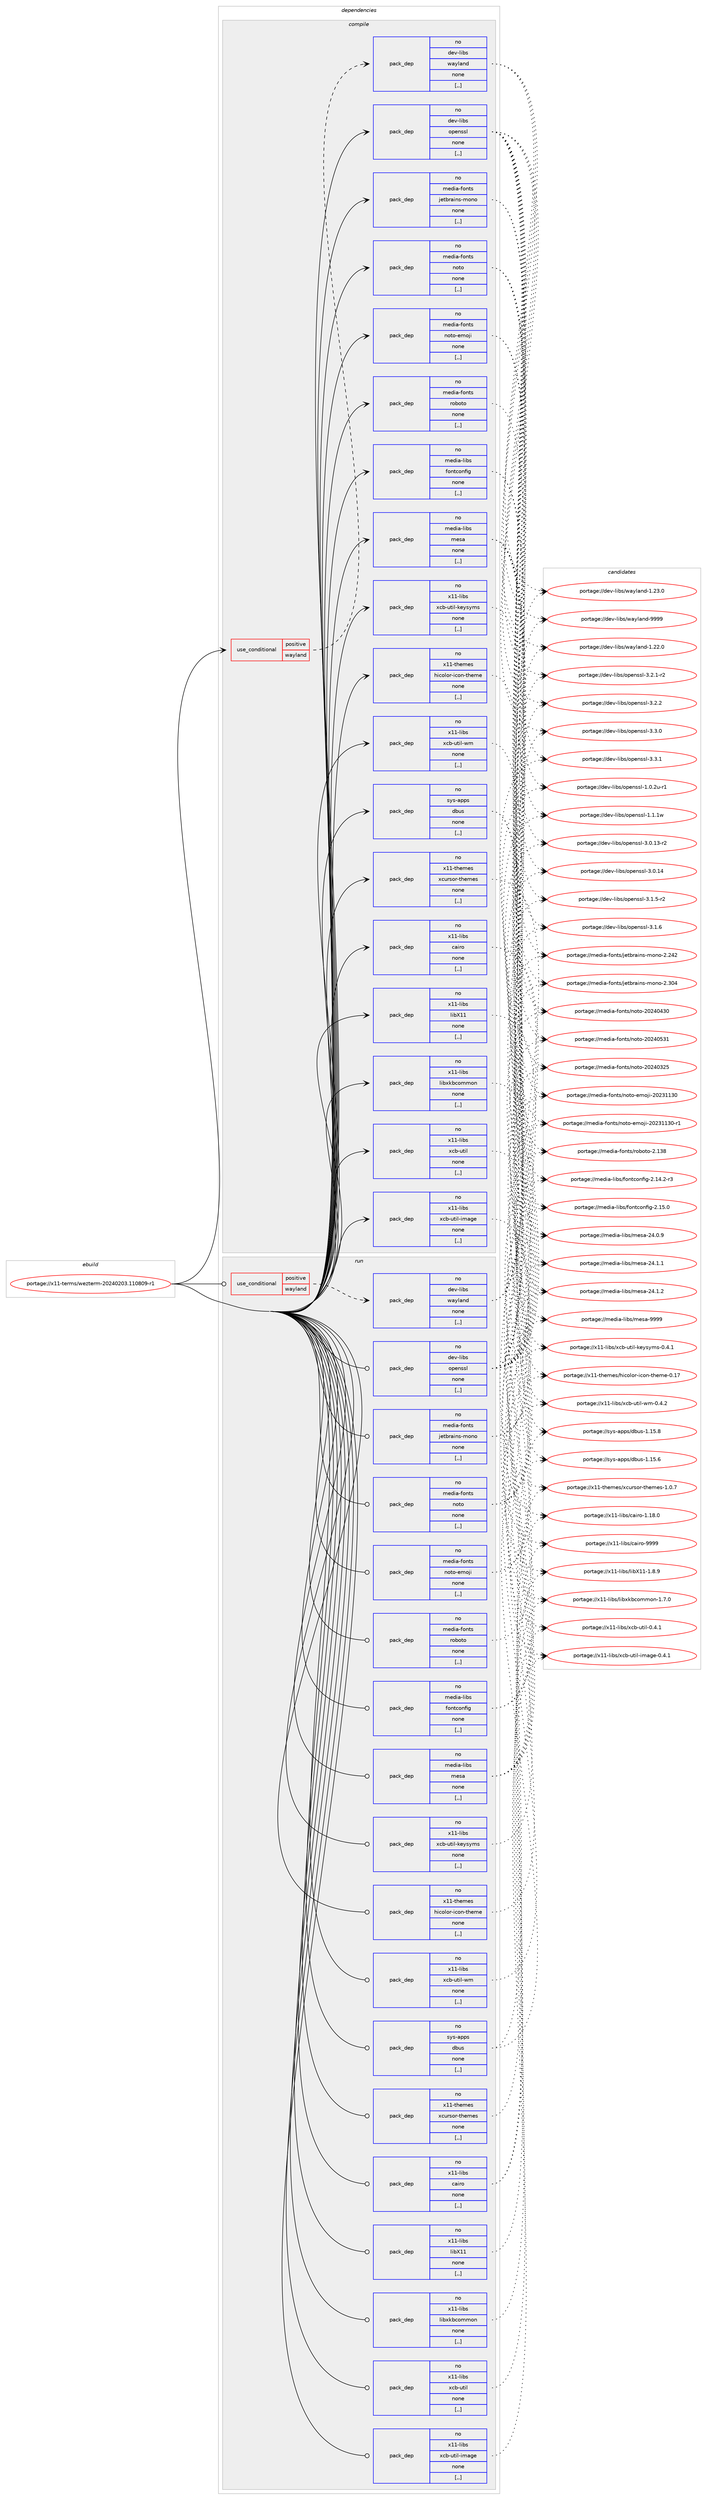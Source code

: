 digraph prolog {

# *************
# Graph options
# *************

newrank=true;
concentrate=true;
compound=true;
graph [rankdir=LR,fontname=Helvetica,fontsize=10,ranksep=1.5];#, ranksep=2.5, nodesep=0.2];
edge  [arrowhead=vee];
node  [fontname=Helvetica,fontsize=10];

# **********
# The ebuild
# **********

subgraph cluster_leftcol {
color=gray;
rank=same;
label=<<i>ebuild</i>>;
id [label="portage://x11-terms/wezterm-20240203.110809-r1", color=red, width=4, href="../x11-terms/wezterm-20240203.110809-r1.svg"];
}

# ****************
# The dependencies
# ****************

subgraph cluster_midcol {
color=gray;
label=<<i>dependencies</i>>;
subgraph cluster_compile {
fillcolor="#eeeeee";
style=filled;
label=<<i>compile</i>>;
subgraph cond120368 {
dependency457259 [label=<<TABLE BORDER="0" CELLBORDER="1" CELLSPACING="0" CELLPADDING="4"><TR><TD ROWSPAN="3" CELLPADDING="10">use_conditional</TD></TR><TR><TD>positive</TD></TR><TR><TD>wayland</TD></TR></TABLE>>, shape=none, color=red];
subgraph pack333547 {
dependency457260 [label=<<TABLE BORDER="0" CELLBORDER="1" CELLSPACING="0" CELLPADDING="4" WIDTH="220"><TR><TD ROWSPAN="6" CELLPADDING="30">pack_dep</TD></TR><TR><TD WIDTH="110">no</TD></TR><TR><TD>dev-libs</TD></TR><TR><TD>wayland</TD></TR><TR><TD>none</TD></TR><TR><TD>[,,]</TD></TR></TABLE>>, shape=none, color=blue];
}
dependency457259:e -> dependency457260:w [weight=20,style="dashed",arrowhead="vee"];
}
id:e -> dependency457259:w [weight=20,style="solid",arrowhead="vee"];
subgraph pack333548 {
dependency457261 [label=<<TABLE BORDER="0" CELLBORDER="1" CELLSPACING="0" CELLPADDING="4" WIDTH="220"><TR><TD ROWSPAN="6" CELLPADDING="30">pack_dep</TD></TR><TR><TD WIDTH="110">no</TD></TR><TR><TD>dev-libs</TD></TR><TR><TD>openssl</TD></TR><TR><TD>none</TD></TR><TR><TD>[,,]</TD></TR></TABLE>>, shape=none, color=blue];
}
id:e -> dependency457261:w [weight=20,style="solid",arrowhead="vee"];
subgraph pack333549 {
dependency457262 [label=<<TABLE BORDER="0" CELLBORDER="1" CELLSPACING="0" CELLPADDING="4" WIDTH="220"><TR><TD ROWSPAN="6" CELLPADDING="30">pack_dep</TD></TR><TR><TD WIDTH="110">no</TD></TR><TR><TD>media-fonts</TD></TR><TR><TD>jetbrains-mono</TD></TR><TR><TD>none</TD></TR><TR><TD>[,,]</TD></TR></TABLE>>, shape=none, color=blue];
}
id:e -> dependency457262:w [weight=20,style="solid",arrowhead="vee"];
subgraph pack333550 {
dependency457263 [label=<<TABLE BORDER="0" CELLBORDER="1" CELLSPACING="0" CELLPADDING="4" WIDTH="220"><TR><TD ROWSPAN="6" CELLPADDING="30">pack_dep</TD></TR><TR><TD WIDTH="110">no</TD></TR><TR><TD>media-fonts</TD></TR><TR><TD>noto</TD></TR><TR><TD>none</TD></TR><TR><TD>[,,]</TD></TR></TABLE>>, shape=none, color=blue];
}
id:e -> dependency457263:w [weight=20,style="solid",arrowhead="vee"];
subgraph pack333551 {
dependency457264 [label=<<TABLE BORDER="0" CELLBORDER="1" CELLSPACING="0" CELLPADDING="4" WIDTH="220"><TR><TD ROWSPAN="6" CELLPADDING="30">pack_dep</TD></TR><TR><TD WIDTH="110">no</TD></TR><TR><TD>media-fonts</TD></TR><TR><TD>noto-emoji</TD></TR><TR><TD>none</TD></TR><TR><TD>[,,]</TD></TR></TABLE>>, shape=none, color=blue];
}
id:e -> dependency457264:w [weight=20,style="solid",arrowhead="vee"];
subgraph pack333552 {
dependency457265 [label=<<TABLE BORDER="0" CELLBORDER="1" CELLSPACING="0" CELLPADDING="4" WIDTH="220"><TR><TD ROWSPAN="6" CELLPADDING="30">pack_dep</TD></TR><TR><TD WIDTH="110">no</TD></TR><TR><TD>media-fonts</TD></TR><TR><TD>roboto</TD></TR><TR><TD>none</TD></TR><TR><TD>[,,]</TD></TR></TABLE>>, shape=none, color=blue];
}
id:e -> dependency457265:w [weight=20,style="solid",arrowhead="vee"];
subgraph pack333553 {
dependency457266 [label=<<TABLE BORDER="0" CELLBORDER="1" CELLSPACING="0" CELLPADDING="4" WIDTH="220"><TR><TD ROWSPAN="6" CELLPADDING="30">pack_dep</TD></TR><TR><TD WIDTH="110">no</TD></TR><TR><TD>media-libs</TD></TR><TR><TD>fontconfig</TD></TR><TR><TD>none</TD></TR><TR><TD>[,,]</TD></TR></TABLE>>, shape=none, color=blue];
}
id:e -> dependency457266:w [weight=20,style="solid",arrowhead="vee"];
subgraph pack333554 {
dependency457267 [label=<<TABLE BORDER="0" CELLBORDER="1" CELLSPACING="0" CELLPADDING="4" WIDTH="220"><TR><TD ROWSPAN="6" CELLPADDING="30">pack_dep</TD></TR><TR><TD WIDTH="110">no</TD></TR><TR><TD>media-libs</TD></TR><TR><TD>mesa</TD></TR><TR><TD>none</TD></TR><TR><TD>[,,]</TD></TR></TABLE>>, shape=none, color=blue];
}
id:e -> dependency457267:w [weight=20,style="solid",arrowhead="vee"];
subgraph pack333555 {
dependency457268 [label=<<TABLE BORDER="0" CELLBORDER="1" CELLSPACING="0" CELLPADDING="4" WIDTH="220"><TR><TD ROWSPAN="6" CELLPADDING="30">pack_dep</TD></TR><TR><TD WIDTH="110">no</TD></TR><TR><TD>sys-apps</TD></TR><TR><TD>dbus</TD></TR><TR><TD>none</TD></TR><TR><TD>[,,]</TD></TR></TABLE>>, shape=none, color=blue];
}
id:e -> dependency457268:w [weight=20,style="solid",arrowhead="vee"];
subgraph pack333556 {
dependency457269 [label=<<TABLE BORDER="0" CELLBORDER="1" CELLSPACING="0" CELLPADDING="4" WIDTH="220"><TR><TD ROWSPAN="6" CELLPADDING="30">pack_dep</TD></TR><TR><TD WIDTH="110">no</TD></TR><TR><TD>x11-libs</TD></TR><TR><TD>cairo</TD></TR><TR><TD>none</TD></TR><TR><TD>[,,]</TD></TR></TABLE>>, shape=none, color=blue];
}
id:e -> dependency457269:w [weight=20,style="solid",arrowhead="vee"];
subgraph pack333557 {
dependency457270 [label=<<TABLE BORDER="0" CELLBORDER="1" CELLSPACING="0" CELLPADDING="4" WIDTH="220"><TR><TD ROWSPAN="6" CELLPADDING="30">pack_dep</TD></TR><TR><TD WIDTH="110">no</TD></TR><TR><TD>x11-libs</TD></TR><TR><TD>libX11</TD></TR><TR><TD>none</TD></TR><TR><TD>[,,]</TD></TR></TABLE>>, shape=none, color=blue];
}
id:e -> dependency457270:w [weight=20,style="solid",arrowhead="vee"];
subgraph pack333558 {
dependency457271 [label=<<TABLE BORDER="0" CELLBORDER="1" CELLSPACING="0" CELLPADDING="4" WIDTH="220"><TR><TD ROWSPAN="6" CELLPADDING="30">pack_dep</TD></TR><TR><TD WIDTH="110">no</TD></TR><TR><TD>x11-libs</TD></TR><TR><TD>libxkbcommon</TD></TR><TR><TD>none</TD></TR><TR><TD>[,,]</TD></TR></TABLE>>, shape=none, color=blue];
}
id:e -> dependency457271:w [weight=20,style="solid",arrowhead="vee"];
subgraph pack333559 {
dependency457272 [label=<<TABLE BORDER="0" CELLBORDER="1" CELLSPACING="0" CELLPADDING="4" WIDTH="220"><TR><TD ROWSPAN="6" CELLPADDING="30">pack_dep</TD></TR><TR><TD WIDTH="110">no</TD></TR><TR><TD>x11-libs</TD></TR><TR><TD>xcb-util</TD></TR><TR><TD>none</TD></TR><TR><TD>[,,]</TD></TR></TABLE>>, shape=none, color=blue];
}
id:e -> dependency457272:w [weight=20,style="solid",arrowhead="vee"];
subgraph pack333560 {
dependency457273 [label=<<TABLE BORDER="0" CELLBORDER="1" CELLSPACING="0" CELLPADDING="4" WIDTH="220"><TR><TD ROWSPAN="6" CELLPADDING="30">pack_dep</TD></TR><TR><TD WIDTH="110">no</TD></TR><TR><TD>x11-libs</TD></TR><TR><TD>xcb-util-image</TD></TR><TR><TD>none</TD></TR><TR><TD>[,,]</TD></TR></TABLE>>, shape=none, color=blue];
}
id:e -> dependency457273:w [weight=20,style="solid",arrowhead="vee"];
subgraph pack333561 {
dependency457274 [label=<<TABLE BORDER="0" CELLBORDER="1" CELLSPACING="0" CELLPADDING="4" WIDTH="220"><TR><TD ROWSPAN="6" CELLPADDING="30">pack_dep</TD></TR><TR><TD WIDTH="110">no</TD></TR><TR><TD>x11-libs</TD></TR><TR><TD>xcb-util-keysyms</TD></TR><TR><TD>none</TD></TR><TR><TD>[,,]</TD></TR></TABLE>>, shape=none, color=blue];
}
id:e -> dependency457274:w [weight=20,style="solid",arrowhead="vee"];
subgraph pack333562 {
dependency457275 [label=<<TABLE BORDER="0" CELLBORDER="1" CELLSPACING="0" CELLPADDING="4" WIDTH="220"><TR><TD ROWSPAN="6" CELLPADDING="30">pack_dep</TD></TR><TR><TD WIDTH="110">no</TD></TR><TR><TD>x11-libs</TD></TR><TR><TD>xcb-util-wm</TD></TR><TR><TD>none</TD></TR><TR><TD>[,,]</TD></TR></TABLE>>, shape=none, color=blue];
}
id:e -> dependency457275:w [weight=20,style="solid",arrowhead="vee"];
subgraph pack333563 {
dependency457276 [label=<<TABLE BORDER="0" CELLBORDER="1" CELLSPACING="0" CELLPADDING="4" WIDTH="220"><TR><TD ROWSPAN="6" CELLPADDING="30">pack_dep</TD></TR><TR><TD WIDTH="110">no</TD></TR><TR><TD>x11-themes</TD></TR><TR><TD>hicolor-icon-theme</TD></TR><TR><TD>none</TD></TR><TR><TD>[,,]</TD></TR></TABLE>>, shape=none, color=blue];
}
id:e -> dependency457276:w [weight=20,style="solid",arrowhead="vee"];
subgraph pack333564 {
dependency457277 [label=<<TABLE BORDER="0" CELLBORDER="1" CELLSPACING="0" CELLPADDING="4" WIDTH="220"><TR><TD ROWSPAN="6" CELLPADDING="30">pack_dep</TD></TR><TR><TD WIDTH="110">no</TD></TR><TR><TD>x11-themes</TD></TR><TR><TD>xcursor-themes</TD></TR><TR><TD>none</TD></TR><TR><TD>[,,]</TD></TR></TABLE>>, shape=none, color=blue];
}
id:e -> dependency457277:w [weight=20,style="solid",arrowhead="vee"];
}
subgraph cluster_compileandrun {
fillcolor="#eeeeee";
style=filled;
label=<<i>compile and run</i>>;
}
subgraph cluster_run {
fillcolor="#eeeeee";
style=filled;
label=<<i>run</i>>;
subgraph cond120369 {
dependency457278 [label=<<TABLE BORDER="0" CELLBORDER="1" CELLSPACING="0" CELLPADDING="4"><TR><TD ROWSPAN="3" CELLPADDING="10">use_conditional</TD></TR><TR><TD>positive</TD></TR><TR><TD>wayland</TD></TR></TABLE>>, shape=none, color=red];
subgraph pack333565 {
dependency457279 [label=<<TABLE BORDER="0" CELLBORDER="1" CELLSPACING="0" CELLPADDING="4" WIDTH="220"><TR><TD ROWSPAN="6" CELLPADDING="30">pack_dep</TD></TR><TR><TD WIDTH="110">no</TD></TR><TR><TD>dev-libs</TD></TR><TR><TD>wayland</TD></TR><TR><TD>none</TD></TR><TR><TD>[,,]</TD></TR></TABLE>>, shape=none, color=blue];
}
dependency457278:e -> dependency457279:w [weight=20,style="dashed",arrowhead="vee"];
}
id:e -> dependency457278:w [weight=20,style="solid",arrowhead="odot"];
subgraph pack333566 {
dependency457280 [label=<<TABLE BORDER="0" CELLBORDER="1" CELLSPACING="0" CELLPADDING="4" WIDTH="220"><TR><TD ROWSPAN="6" CELLPADDING="30">pack_dep</TD></TR><TR><TD WIDTH="110">no</TD></TR><TR><TD>dev-libs</TD></TR><TR><TD>openssl</TD></TR><TR><TD>none</TD></TR><TR><TD>[,,]</TD></TR></TABLE>>, shape=none, color=blue];
}
id:e -> dependency457280:w [weight=20,style="solid",arrowhead="odot"];
subgraph pack333567 {
dependency457281 [label=<<TABLE BORDER="0" CELLBORDER="1" CELLSPACING="0" CELLPADDING="4" WIDTH="220"><TR><TD ROWSPAN="6" CELLPADDING="30">pack_dep</TD></TR><TR><TD WIDTH="110">no</TD></TR><TR><TD>media-fonts</TD></TR><TR><TD>jetbrains-mono</TD></TR><TR><TD>none</TD></TR><TR><TD>[,,]</TD></TR></TABLE>>, shape=none, color=blue];
}
id:e -> dependency457281:w [weight=20,style="solid",arrowhead="odot"];
subgraph pack333568 {
dependency457282 [label=<<TABLE BORDER="0" CELLBORDER="1" CELLSPACING="0" CELLPADDING="4" WIDTH="220"><TR><TD ROWSPAN="6" CELLPADDING="30">pack_dep</TD></TR><TR><TD WIDTH="110">no</TD></TR><TR><TD>media-fonts</TD></TR><TR><TD>noto</TD></TR><TR><TD>none</TD></TR><TR><TD>[,,]</TD></TR></TABLE>>, shape=none, color=blue];
}
id:e -> dependency457282:w [weight=20,style="solid",arrowhead="odot"];
subgraph pack333569 {
dependency457283 [label=<<TABLE BORDER="0" CELLBORDER="1" CELLSPACING="0" CELLPADDING="4" WIDTH="220"><TR><TD ROWSPAN="6" CELLPADDING="30">pack_dep</TD></TR><TR><TD WIDTH="110">no</TD></TR><TR><TD>media-fonts</TD></TR><TR><TD>noto-emoji</TD></TR><TR><TD>none</TD></TR><TR><TD>[,,]</TD></TR></TABLE>>, shape=none, color=blue];
}
id:e -> dependency457283:w [weight=20,style="solid",arrowhead="odot"];
subgraph pack333570 {
dependency457284 [label=<<TABLE BORDER="0" CELLBORDER="1" CELLSPACING="0" CELLPADDING="4" WIDTH="220"><TR><TD ROWSPAN="6" CELLPADDING="30">pack_dep</TD></TR><TR><TD WIDTH="110">no</TD></TR><TR><TD>media-fonts</TD></TR><TR><TD>roboto</TD></TR><TR><TD>none</TD></TR><TR><TD>[,,]</TD></TR></TABLE>>, shape=none, color=blue];
}
id:e -> dependency457284:w [weight=20,style="solid",arrowhead="odot"];
subgraph pack333571 {
dependency457285 [label=<<TABLE BORDER="0" CELLBORDER="1" CELLSPACING="0" CELLPADDING="4" WIDTH="220"><TR><TD ROWSPAN="6" CELLPADDING="30">pack_dep</TD></TR><TR><TD WIDTH="110">no</TD></TR><TR><TD>media-libs</TD></TR><TR><TD>fontconfig</TD></TR><TR><TD>none</TD></TR><TR><TD>[,,]</TD></TR></TABLE>>, shape=none, color=blue];
}
id:e -> dependency457285:w [weight=20,style="solid",arrowhead="odot"];
subgraph pack333572 {
dependency457286 [label=<<TABLE BORDER="0" CELLBORDER="1" CELLSPACING="0" CELLPADDING="4" WIDTH="220"><TR><TD ROWSPAN="6" CELLPADDING="30">pack_dep</TD></TR><TR><TD WIDTH="110">no</TD></TR><TR><TD>media-libs</TD></TR><TR><TD>mesa</TD></TR><TR><TD>none</TD></TR><TR><TD>[,,]</TD></TR></TABLE>>, shape=none, color=blue];
}
id:e -> dependency457286:w [weight=20,style="solid",arrowhead="odot"];
subgraph pack333573 {
dependency457287 [label=<<TABLE BORDER="0" CELLBORDER="1" CELLSPACING="0" CELLPADDING="4" WIDTH="220"><TR><TD ROWSPAN="6" CELLPADDING="30">pack_dep</TD></TR><TR><TD WIDTH="110">no</TD></TR><TR><TD>sys-apps</TD></TR><TR><TD>dbus</TD></TR><TR><TD>none</TD></TR><TR><TD>[,,]</TD></TR></TABLE>>, shape=none, color=blue];
}
id:e -> dependency457287:w [weight=20,style="solid",arrowhead="odot"];
subgraph pack333574 {
dependency457288 [label=<<TABLE BORDER="0" CELLBORDER="1" CELLSPACING="0" CELLPADDING="4" WIDTH="220"><TR><TD ROWSPAN="6" CELLPADDING="30">pack_dep</TD></TR><TR><TD WIDTH="110">no</TD></TR><TR><TD>x11-libs</TD></TR><TR><TD>cairo</TD></TR><TR><TD>none</TD></TR><TR><TD>[,,]</TD></TR></TABLE>>, shape=none, color=blue];
}
id:e -> dependency457288:w [weight=20,style="solid",arrowhead="odot"];
subgraph pack333575 {
dependency457289 [label=<<TABLE BORDER="0" CELLBORDER="1" CELLSPACING="0" CELLPADDING="4" WIDTH="220"><TR><TD ROWSPAN="6" CELLPADDING="30">pack_dep</TD></TR><TR><TD WIDTH="110">no</TD></TR><TR><TD>x11-libs</TD></TR><TR><TD>libX11</TD></TR><TR><TD>none</TD></TR><TR><TD>[,,]</TD></TR></TABLE>>, shape=none, color=blue];
}
id:e -> dependency457289:w [weight=20,style="solid",arrowhead="odot"];
subgraph pack333576 {
dependency457290 [label=<<TABLE BORDER="0" CELLBORDER="1" CELLSPACING="0" CELLPADDING="4" WIDTH="220"><TR><TD ROWSPAN="6" CELLPADDING="30">pack_dep</TD></TR><TR><TD WIDTH="110">no</TD></TR><TR><TD>x11-libs</TD></TR><TR><TD>libxkbcommon</TD></TR><TR><TD>none</TD></TR><TR><TD>[,,]</TD></TR></TABLE>>, shape=none, color=blue];
}
id:e -> dependency457290:w [weight=20,style="solid",arrowhead="odot"];
subgraph pack333577 {
dependency457291 [label=<<TABLE BORDER="0" CELLBORDER="1" CELLSPACING="0" CELLPADDING="4" WIDTH="220"><TR><TD ROWSPAN="6" CELLPADDING="30">pack_dep</TD></TR><TR><TD WIDTH="110">no</TD></TR><TR><TD>x11-libs</TD></TR><TR><TD>xcb-util</TD></TR><TR><TD>none</TD></TR><TR><TD>[,,]</TD></TR></TABLE>>, shape=none, color=blue];
}
id:e -> dependency457291:w [weight=20,style="solid",arrowhead="odot"];
subgraph pack333578 {
dependency457292 [label=<<TABLE BORDER="0" CELLBORDER="1" CELLSPACING="0" CELLPADDING="4" WIDTH="220"><TR><TD ROWSPAN="6" CELLPADDING="30">pack_dep</TD></TR><TR><TD WIDTH="110">no</TD></TR><TR><TD>x11-libs</TD></TR><TR><TD>xcb-util-image</TD></TR><TR><TD>none</TD></TR><TR><TD>[,,]</TD></TR></TABLE>>, shape=none, color=blue];
}
id:e -> dependency457292:w [weight=20,style="solid",arrowhead="odot"];
subgraph pack333579 {
dependency457293 [label=<<TABLE BORDER="0" CELLBORDER="1" CELLSPACING="0" CELLPADDING="4" WIDTH="220"><TR><TD ROWSPAN="6" CELLPADDING="30">pack_dep</TD></TR><TR><TD WIDTH="110">no</TD></TR><TR><TD>x11-libs</TD></TR><TR><TD>xcb-util-keysyms</TD></TR><TR><TD>none</TD></TR><TR><TD>[,,]</TD></TR></TABLE>>, shape=none, color=blue];
}
id:e -> dependency457293:w [weight=20,style="solid",arrowhead="odot"];
subgraph pack333580 {
dependency457294 [label=<<TABLE BORDER="0" CELLBORDER="1" CELLSPACING="0" CELLPADDING="4" WIDTH="220"><TR><TD ROWSPAN="6" CELLPADDING="30">pack_dep</TD></TR><TR><TD WIDTH="110">no</TD></TR><TR><TD>x11-libs</TD></TR><TR><TD>xcb-util-wm</TD></TR><TR><TD>none</TD></TR><TR><TD>[,,]</TD></TR></TABLE>>, shape=none, color=blue];
}
id:e -> dependency457294:w [weight=20,style="solid",arrowhead="odot"];
subgraph pack333581 {
dependency457295 [label=<<TABLE BORDER="0" CELLBORDER="1" CELLSPACING="0" CELLPADDING="4" WIDTH="220"><TR><TD ROWSPAN="6" CELLPADDING="30">pack_dep</TD></TR><TR><TD WIDTH="110">no</TD></TR><TR><TD>x11-themes</TD></TR><TR><TD>hicolor-icon-theme</TD></TR><TR><TD>none</TD></TR><TR><TD>[,,]</TD></TR></TABLE>>, shape=none, color=blue];
}
id:e -> dependency457295:w [weight=20,style="solid",arrowhead="odot"];
subgraph pack333582 {
dependency457296 [label=<<TABLE BORDER="0" CELLBORDER="1" CELLSPACING="0" CELLPADDING="4" WIDTH="220"><TR><TD ROWSPAN="6" CELLPADDING="30">pack_dep</TD></TR><TR><TD WIDTH="110">no</TD></TR><TR><TD>x11-themes</TD></TR><TR><TD>xcursor-themes</TD></TR><TR><TD>none</TD></TR><TR><TD>[,,]</TD></TR></TABLE>>, shape=none, color=blue];
}
id:e -> dependency457296:w [weight=20,style="solid",arrowhead="odot"];
}
}

# **************
# The candidates
# **************

subgraph cluster_choices {
rank=same;
color=gray;
label=<<i>candidates</i>>;

subgraph choice333547 {
color=black;
nodesep=1;
choice100101118451081059811547119971211089711010045494650504648 [label="portage://dev-libs/wayland-1.22.0", color=red, width=4,href="../dev-libs/wayland-1.22.0.svg"];
choice100101118451081059811547119971211089711010045494650514648 [label="portage://dev-libs/wayland-1.23.0", color=red, width=4,href="../dev-libs/wayland-1.23.0.svg"];
choice10010111845108105981154711997121108971101004557575757 [label="portage://dev-libs/wayland-9999", color=red, width=4,href="../dev-libs/wayland-9999.svg"];
dependency457260:e -> choice100101118451081059811547119971211089711010045494650504648:w [style=dotted,weight="100"];
dependency457260:e -> choice100101118451081059811547119971211089711010045494650514648:w [style=dotted,weight="100"];
dependency457260:e -> choice10010111845108105981154711997121108971101004557575757:w [style=dotted,weight="100"];
}
subgraph choice333548 {
color=black;
nodesep=1;
choice1001011184510810598115471111121011101151151084549464846501174511449 [label="portage://dev-libs/openssl-1.0.2u-r1", color=red, width=4,href="../dev-libs/openssl-1.0.2u-r1.svg"];
choice100101118451081059811547111112101110115115108454946494649119 [label="portage://dev-libs/openssl-1.1.1w", color=red, width=4,href="../dev-libs/openssl-1.1.1w.svg"];
choice100101118451081059811547111112101110115115108455146484649514511450 [label="portage://dev-libs/openssl-3.0.13-r2", color=red, width=4,href="../dev-libs/openssl-3.0.13-r2.svg"];
choice10010111845108105981154711111210111011511510845514648464952 [label="portage://dev-libs/openssl-3.0.14", color=red, width=4,href="../dev-libs/openssl-3.0.14.svg"];
choice1001011184510810598115471111121011101151151084551464946534511450 [label="portage://dev-libs/openssl-3.1.5-r2", color=red, width=4,href="../dev-libs/openssl-3.1.5-r2.svg"];
choice100101118451081059811547111112101110115115108455146494654 [label="portage://dev-libs/openssl-3.1.6", color=red, width=4,href="../dev-libs/openssl-3.1.6.svg"];
choice1001011184510810598115471111121011101151151084551465046494511450 [label="portage://dev-libs/openssl-3.2.1-r2", color=red, width=4,href="../dev-libs/openssl-3.2.1-r2.svg"];
choice100101118451081059811547111112101110115115108455146504650 [label="portage://dev-libs/openssl-3.2.2", color=red, width=4,href="../dev-libs/openssl-3.2.2.svg"];
choice100101118451081059811547111112101110115115108455146514648 [label="portage://dev-libs/openssl-3.3.0", color=red, width=4,href="../dev-libs/openssl-3.3.0.svg"];
choice100101118451081059811547111112101110115115108455146514649 [label="portage://dev-libs/openssl-3.3.1", color=red, width=4,href="../dev-libs/openssl-3.3.1.svg"];
dependency457261:e -> choice1001011184510810598115471111121011101151151084549464846501174511449:w [style=dotted,weight="100"];
dependency457261:e -> choice100101118451081059811547111112101110115115108454946494649119:w [style=dotted,weight="100"];
dependency457261:e -> choice100101118451081059811547111112101110115115108455146484649514511450:w [style=dotted,weight="100"];
dependency457261:e -> choice10010111845108105981154711111210111011511510845514648464952:w [style=dotted,weight="100"];
dependency457261:e -> choice1001011184510810598115471111121011101151151084551464946534511450:w [style=dotted,weight="100"];
dependency457261:e -> choice100101118451081059811547111112101110115115108455146494654:w [style=dotted,weight="100"];
dependency457261:e -> choice1001011184510810598115471111121011101151151084551465046494511450:w [style=dotted,weight="100"];
dependency457261:e -> choice100101118451081059811547111112101110115115108455146504650:w [style=dotted,weight="100"];
dependency457261:e -> choice100101118451081059811547111112101110115115108455146514648:w [style=dotted,weight="100"];
dependency457261:e -> choice100101118451081059811547111112101110115115108455146514649:w [style=dotted,weight="100"];
}
subgraph choice333549 {
color=black;
nodesep=1;
choice109101100105974510211111011611547106101116981149710511011545109111110111455046505250 [label="portage://media-fonts/jetbrains-mono-2.242", color=red, width=4,href="../media-fonts/jetbrains-mono-2.242.svg"];
choice109101100105974510211111011611547106101116981149710511011545109111110111455046514852 [label="portage://media-fonts/jetbrains-mono-2.304", color=red, width=4,href="../media-fonts/jetbrains-mono-2.304.svg"];
dependency457262:e -> choice109101100105974510211111011611547106101116981149710511011545109111110111455046505250:w [style=dotted,weight="100"];
dependency457262:e -> choice109101100105974510211111011611547106101116981149710511011545109111110111455046514852:w [style=dotted,weight="100"];
}
subgraph choice333550 {
color=black;
nodesep=1;
choice109101100105974510211111011611547110111116111455048505248515053 [label="portage://media-fonts/noto-20240325", color=red, width=4,href="../media-fonts/noto-20240325.svg"];
choice109101100105974510211111011611547110111116111455048505248525148 [label="portage://media-fonts/noto-20240430", color=red, width=4,href="../media-fonts/noto-20240430.svg"];
choice109101100105974510211111011611547110111116111455048505248535149 [label="portage://media-fonts/noto-20240531", color=red, width=4,href="../media-fonts/noto-20240531.svg"];
dependency457263:e -> choice109101100105974510211111011611547110111116111455048505248515053:w [style=dotted,weight="100"];
dependency457263:e -> choice109101100105974510211111011611547110111116111455048505248525148:w [style=dotted,weight="100"];
dependency457263:e -> choice109101100105974510211111011611547110111116111455048505248535149:w [style=dotted,weight="100"];
}
subgraph choice333551 {
color=black;
nodesep=1;
choice10910110010597451021111101161154711011111611145101109111106105455048505149495148 [label="portage://media-fonts/noto-emoji-20231130", color=red, width=4,href="../media-fonts/noto-emoji-20231130.svg"];
choice109101100105974510211111011611547110111116111451011091111061054550485051494951484511449 [label="portage://media-fonts/noto-emoji-20231130-r1", color=red, width=4,href="../media-fonts/noto-emoji-20231130-r1.svg"];
dependency457264:e -> choice10910110010597451021111101161154711011111611145101109111106105455048505149495148:w [style=dotted,weight="100"];
dependency457264:e -> choice109101100105974510211111011611547110111116111451011091111061054550485051494951484511449:w [style=dotted,weight="100"];
}
subgraph choice333552 {
color=black;
nodesep=1;
choice10910110010597451021111101161154711411198111116111455046495156 [label="portage://media-fonts/roboto-2.138", color=red, width=4,href="../media-fonts/roboto-2.138.svg"];
dependency457265:e -> choice10910110010597451021111101161154711411198111116111455046495156:w [style=dotted,weight="100"];
}
subgraph choice333553 {
color=black;
nodesep=1;
choice1091011001059745108105981154710211111011699111110102105103455046495246504511451 [label="portage://media-libs/fontconfig-2.14.2-r3", color=red, width=4,href="../media-libs/fontconfig-2.14.2-r3.svg"];
choice109101100105974510810598115471021111101169911111010210510345504649534648 [label="portage://media-libs/fontconfig-2.15.0", color=red, width=4,href="../media-libs/fontconfig-2.15.0.svg"];
dependency457266:e -> choice1091011001059745108105981154710211111011699111110102105103455046495246504511451:w [style=dotted,weight="100"];
dependency457266:e -> choice109101100105974510810598115471021111101169911111010210510345504649534648:w [style=dotted,weight="100"];
}
subgraph choice333554 {
color=black;
nodesep=1;
choice109101100105974510810598115471091011159745505246484657 [label="portage://media-libs/mesa-24.0.9", color=red, width=4,href="../media-libs/mesa-24.0.9.svg"];
choice109101100105974510810598115471091011159745505246494649 [label="portage://media-libs/mesa-24.1.1", color=red, width=4,href="../media-libs/mesa-24.1.1.svg"];
choice109101100105974510810598115471091011159745505246494650 [label="portage://media-libs/mesa-24.1.2", color=red, width=4,href="../media-libs/mesa-24.1.2.svg"];
choice10910110010597451081059811547109101115974557575757 [label="portage://media-libs/mesa-9999", color=red, width=4,href="../media-libs/mesa-9999.svg"];
dependency457267:e -> choice109101100105974510810598115471091011159745505246484657:w [style=dotted,weight="100"];
dependency457267:e -> choice109101100105974510810598115471091011159745505246494649:w [style=dotted,weight="100"];
dependency457267:e -> choice109101100105974510810598115471091011159745505246494650:w [style=dotted,weight="100"];
dependency457267:e -> choice10910110010597451081059811547109101115974557575757:w [style=dotted,weight="100"];
}
subgraph choice333555 {
color=black;
nodesep=1;
choice1151211154597112112115471009811711545494649534654 [label="portage://sys-apps/dbus-1.15.6", color=red, width=4,href="../sys-apps/dbus-1.15.6.svg"];
choice1151211154597112112115471009811711545494649534656 [label="portage://sys-apps/dbus-1.15.8", color=red, width=4,href="../sys-apps/dbus-1.15.8.svg"];
dependency457268:e -> choice1151211154597112112115471009811711545494649534654:w [style=dotted,weight="100"];
dependency457268:e -> choice1151211154597112112115471009811711545494649534656:w [style=dotted,weight="100"];
}
subgraph choice333556 {
color=black;
nodesep=1;
choice1204949451081059811547999710511411145494649564648 [label="portage://x11-libs/cairo-1.18.0", color=red, width=4,href="../x11-libs/cairo-1.18.0.svg"];
choice120494945108105981154799971051141114557575757 [label="portage://x11-libs/cairo-9999", color=red, width=4,href="../x11-libs/cairo-9999.svg"];
dependency457269:e -> choice1204949451081059811547999710511411145494649564648:w [style=dotted,weight="100"];
dependency457269:e -> choice120494945108105981154799971051141114557575757:w [style=dotted,weight="100"];
}
subgraph choice333557 {
color=black;
nodesep=1;
choice120494945108105981154710810598884949454946564657 [label="portage://x11-libs/libX11-1.8.9", color=red, width=4,href="../x11-libs/libX11-1.8.9.svg"];
dependency457270:e -> choice120494945108105981154710810598884949454946564657:w [style=dotted,weight="100"];
}
subgraph choice333558 {
color=black;
nodesep=1;
choice1204949451081059811547108105981201079899111109109111110454946554648 [label="portage://x11-libs/libxkbcommon-1.7.0", color=red, width=4,href="../x11-libs/libxkbcommon-1.7.0.svg"];
dependency457271:e -> choice1204949451081059811547108105981201079899111109109111110454946554648:w [style=dotted,weight="100"];
}
subgraph choice333559 {
color=black;
nodesep=1;
choice1204949451081059811547120999845117116105108454846524649 [label="portage://x11-libs/xcb-util-0.4.1", color=red, width=4,href="../x11-libs/xcb-util-0.4.1.svg"];
dependency457272:e -> choice1204949451081059811547120999845117116105108454846524649:w [style=dotted,weight="100"];
}
subgraph choice333560 {
color=black;
nodesep=1;
choice12049494510810598115471209998451171161051084510510997103101454846524649 [label="portage://x11-libs/xcb-util-image-0.4.1", color=red, width=4,href="../x11-libs/xcb-util-image-0.4.1.svg"];
dependency457273:e -> choice12049494510810598115471209998451171161051084510510997103101454846524649:w [style=dotted,weight="100"];
}
subgraph choice333561 {
color=black;
nodesep=1;
choice120494945108105981154712099984511711610510845107101121115121109115454846524649 [label="portage://x11-libs/xcb-util-keysyms-0.4.1", color=red, width=4,href="../x11-libs/xcb-util-keysyms-0.4.1.svg"];
dependency457274:e -> choice120494945108105981154712099984511711610510845107101121115121109115454846524649:w [style=dotted,weight="100"];
}
subgraph choice333562 {
color=black;
nodesep=1;
choice120494945108105981154712099984511711610510845119109454846524650 [label="portage://x11-libs/xcb-util-wm-0.4.2", color=red, width=4,href="../x11-libs/xcb-util-wm-0.4.2.svg"];
dependency457275:e -> choice120494945108105981154712099984511711610510845119109454846524650:w [style=dotted,weight="100"];
}
subgraph choice333563 {
color=black;
nodesep=1;
choice12049494511610410110910111547104105991111081111144510599111110451161041011091014548464955 [label="portage://x11-themes/hicolor-icon-theme-0.17", color=red, width=4,href="../x11-themes/hicolor-icon-theme-0.17.svg"];
dependency457276:e -> choice12049494511610410110910111547104105991111081111144510599111110451161041011091014548464955:w [style=dotted,weight="100"];
}
subgraph choice333564 {
color=black;
nodesep=1;
choice120494945116104101109101115471209911711411511111445116104101109101115454946484655 [label="portage://x11-themes/xcursor-themes-1.0.7", color=red, width=4,href="../x11-themes/xcursor-themes-1.0.7.svg"];
dependency457277:e -> choice120494945116104101109101115471209911711411511111445116104101109101115454946484655:w [style=dotted,weight="100"];
}
subgraph choice333565 {
color=black;
nodesep=1;
choice100101118451081059811547119971211089711010045494650504648 [label="portage://dev-libs/wayland-1.22.0", color=red, width=4,href="../dev-libs/wayland-1.22.0.svg"];
choice100101118451081059811547119971211089711010045494650514648 [label="portage://dev-libs/wayland-1.23.0", color=red, width=4,href="../dev-libs/wayland-1.23.0.svg"];
choice10010111845108105981154711997121108971101004557575757 [label="portage://dev-libs/wayland-9999", color=red, width=4,href="../dev-libs/wayland-9999.svg"];
dependency457279:e -> choice100101118451081059811547119971211089711010045494650504648:w [style=dotted,weight="100"];
dependency457279:e -> choice100101118451081059811547119971211089711010045494650514648:w [style=dotted,weight="100"];
dependency457279:e -> choice10010111845108105981154711997121108971101004557575757:w [style=dotted,weight="100"];
}
subgraph choice333566 {
color=black;
nodesep=1;
choice1001011184510810598115471111121011101151151084549464846501174511449 [label="portage://dev-libs/openssl-1.0.2u-r1", color=red, width=4,href="../dev-libs/openssl-1.0.2u-r1.svg"];
choice100101118451081059811547111112101110115115108454946494649119 [label="portage://dev-libs/openssl-1.1.1w", color=red, width=4,href="../dev-libs/openssl-1.1.1w.svg"];
choice100101118451081059811547111112101110115115108455146484649514511450 [label="portage://dev-libs/openssl-3.0.13-r2", color=red, width=4,href="../dev-libs/openssl-3.0.13-r2.svg"];
choice10010111845108105981154711111210111011511510845514648464952 [label="portage://dev-libs/openssl-3.0.14", color=red, width=4,href="../dev-libs/openssl-3.0.14.svg"];
choice1001011184510810598115471111121011101151151084551464946534511450 [label="portage://dev-libs/openssl-3.1.5-r2", color=red, width=4,href="../dev-libs/openssl-3.1.5-r2.svg"];
choice100101118451081059811547111112101110115115108455146494654 [label="portage://dev-libs/openssl-3.1.6", color=red, width=4,href="../dev-libs/openssl-3.1.6.svg"];
choice1001011184510810598115471111121011101151151084551465046494511450 [label="portage://dev-libs/openssl-3.2.1-r2", color=red, width=4,href="../dev-libs/openssl-3.2.1-r2.svg"];
choice100101118451081059811547111112101110115115108455146504650 [label="portage://dev-libs/openssl-3.2.2", color=red, width=4,href="../dev-libs/openssl-3.2.2.svg"];
choice100101118451081059811547111112101110115115108455146514648 [label="portage://dev-libs/openssl-3.3.0", color=red, width=4,href="../dev-libs/openssl-3.3.0.svg"];
choice100101118451081059811547111112101110115115108455146514649 [label="portage://dev-libs/openssl-3.3.1", color=red, width=4,href="../dev-libs/openssl-3.3.1.svg"];
dependency457280:e -> choice1001011184510810598115471111121011101151151084549464846501174511449:w [style=dotted,weight="100"];
dependency457280:e -> choice100101118451081059811547111112101110115115108454946494649119:w [style=dotted,weight="100"];
dependency457280:e -> choice100101118451081059811547111112101110115115108455146484649514511450:w [style=dotted,weight="100"];
dependency457280:e -> choice10010111845108105981154711111210111011511510845514648464952:w [style=dotted,weight="100"];
dependency457280:e -> choice1001011184510810598115471111121011101151151084551464946534511450:w [style=dotted,weight="100"];
dependency457280:e -> choice100101118451081059811547111112101110115115108455146494654:w [style=dotted,weight="100"];
dependency457280:e -> choice1001011184510810598115471111121011101151151084551465046494511450:w [style=dotted,weight="100"];
dependency457280:e -> choice100101118451081059811547111112101110115115108455146504650:w [style=dotted,weight="100"];
dependency457280:e -> choice100101118451081059811547111112101110115115108455146514648:w [style=dotted,weight="100"];
dependency457280:e -> choice100101118451081059811547111112101110115115108455146514649:w [style=dotted,weight="100"];
}
subgraph choice333567 {
color=black;
nodesep=1;
choice109101100105974510211111011611547106101116981149710511011545109111110111455046505250 [label="portage://media-fonts/jetbrains-mono-2.242", color=red, width=4,href="../media-fonts/jetbrains-mono-2.242.svg"];
choice109101100105974510211111011611547106101116981149710511011545109111110111455046514852 [label="portage://media-fonts/jetbrains-mono-2.304", color=red, width=4,href="../media-fonts/jetbrains-mono-2.304.svg"];
dependency457281:e -> choice109101100105974510211111011611547106101116981149710511011545109111110111455046505250:w [style=dotted,weight="100"];
dependency457281:e -> choice109101100105974510211111011611547106101116981149710511011545109111110111455046514852:w [style=dotted,weight="100"];
}
subgraph choice333568 {
color=black;
nodesep=1;
choice109101100105974510211111011611547110111116111455048505248515053 [label="portage://media-fonts/noto-20240325", color=red, width=4,href="../media-fonts/noto-20240325.svg"];
choice109101100105974510211111011611547110111116111455048505248525148 [label="portage://media-fonts/noto-20240430", color=red, width=4,href="../media-fonts/noto-20240430.svg"];
choice109101100105974510211111011611547110111116111455048505248535149 [label="portage://media-fonts/noto-20240531", color=red, width=4,href="../media-fonts/noto-20240531.svg"];
dependency457282:e -> choice109101100105974510211111011611547110111116111455048505248515053:w [style=dotted,weight="100"];
dependency457282:e -> choice109101100105974510211111011611547110111116111455048505248525148:w [style=dotted,weight="100"];
dependency457282:e -> choice109101100105974510211111011611547110111116111455048505248535149:w [style=dotted,weight="100"];
}
subgraph choice333569 {
color=black;
nodesep=1;
choice10910110010597451021111101161154711011111611145101109111106105455048505149495148 [label="portage://media-fonts/noto-emoji-20231130", color=red, width=4,href="../media-fonts/noto-emoji-20231130.svg"];
choice109101100105974510211111011611547110111116111451011091111061054550485051494951484511449 [label="portage://media-fonts/noto-emoji-20231130-r1", color=red, width=4,href="../media-fonts/noto-emoji-20231130-r1.svg"];
dependency457283:e -> choice10910110010597451021111101161154711011111611145101109111106105455048505149495148:w [style=dotted,weight="100"];
dependency457283:e -> choice109101100105974510211111011611547110111116111451011091111061054550485051494951484511449:w [style=dotted,weight="100"];
}
subgraph choice333570 {
color=black;
nodesep=1;
choice10910110010597451021111101161154711411198111116111455046495156 [label="portage://media-fonts/roboto-2.138", color=red, width=4,href="../media-fonts/roboto-2.138.svg"];
dependency457284:e -> choice10910110010597451021111101161154711411198111116111455046495156:w [style=dotted,weight="100"];
}
subgraph choice333571 {
color=black;
nodesep=1;
choice1091011001059745108105981154710211111011699111110102105103455046495246504511451 [label="portage://media-libs/fontconfig-2.14.2-r3", color=red, width=4,href="../media-libs/fontconfig-2.14.2-r3.svg"];
choice109101100105974510810598115471021111101169911111010210510345504649534648 [label="portage://media-libs/fontconfig-2.15.0", color=red, width=4,href="../media-libs/fontconfig-2.15.0.svg"];
dependency457285:e -> choice1091011001059745108105981154710211111011699111110102105103455046495246504511451:w [style=dotted,weight="100"];
dependency457285:e -> choice109101100105974510810598115471021111101169911111010210510345504649534648:w [style=dotted,weight="100"];
}
subgraph choice333572 {
color=black;
nodesep=1;
choice109101100105974510810598115471091011159745505246484657 [label="portage://media-libs/mesa-24.0.9", color=red, width=4,href="../media-libs/mesa-24.0.9.svg"];
choice109101100105974510810598115471091011159745505246494649 [label="portage://media-libs/mesa-24.1.1", color=red, width=4,href="../media-libs/mesa-24.1.1.svg"];
choice109101100105974510810598115471091011159745505246494650 [label="portage://media-libs/mesa-24.1.2", color=red, width=4,href="../media-libs/mesa-24.1.2.svg"];
choice10910110010597451081059811547109101115974557575757 [label="portage://media-libs/mesa-9999", color=red, width=4,href="../media-libs/mesa-9999.svg"];
dependency457286:e -> choice109101100105974510810598115471091011159745505246484657:w [style=dotted,weight="100"];
dependency457286:e -> choice109101100105974510810598115471091011159745505246494649:w [style=dotted,weight="100"];
dependency457286:e -> choice109101100105974510810598115471091011159745505246494650:w [style=dotted,weight="100"];
dependency457286:e -> choice10910110010597451081059811547109101115974557575757:w [style=dotted,weight="100"];
}
subgraph choice333573 {
color=black;
nodesep=1;
choice1151211154597112112115471009811711545494649534654 [label="portage://sys-apps/dbus-1.15.6", color=red, width=4,href="../sys-apps/dbus-1.15.6.svg"];
choice1151211154597112112115471009811711545494649534656 [label="portage://sys-apps/dbus-1.15.8", color=red, width=4,href="../sys-apps/dbus-1.15.8.svg"];
dependency457287:e -> choice1151211154597112112115471009811711545494649534654:w [style=dotted,weight="100"];
dependency457287:e -> choice1151211154597112112115471009811711545494649534656:w [style=dotted,weight="100"];
}
subgraph choice333574 {
color=black;
nodesep=1;
choice1204949451081059811547999710511411145494649564648 [label="portage://x11-libs/cairo-1.18.0", color=red, width=4,href="../x11-libs/cairo-1.18.0.svg"];
choice120494945108105981154799971051141114557575757 [label="portage://x11-libs/cairo-9999", color=red, width=4,href="../x11-libs/cairo-9999.svg"];
dependency457288:e -> choice1204949451081059811547999710511411145494649564648:w [style=dotted,weight="100"];
dependency457288:e -> choice120494945108105981154799971051141114557575757:w [style=dotted,weight="100"];
}
subgraph choice333575 {
color=black;
nodesep=1;
choice120494945108105981154710810598884949454946564657 [label="portage://x11-libs/libX11-1.8.9", color=red, width=4,href="../x11-libs/libX11-1.8.9.svg"];
dependency457289:e -> choice120494945108105981154710810598884949454946564657:w [style=dotted,weight="100"];
}
subgraph choice333576 {
color=black;
nodesep=1;
choice1204949451081059811547108105981201079899111109109111110454946554648 [label="portage://x11-libs/libxkbcommon-1.7.0", color=red, width=4,href="../x11-libs/libxkbcommon-1.7.0.svg"];
dependency457290:e -> choice1204949451081059811547108105981201079899111109109111110454946554648:w [style=dotted,weight="100"];
}
subgraph choice333577 {
color=black;
nodesep=1;
choice1204949451081059811547120999845117116105108454846524649 [label="portage://x11-libs/xcb-util-0.4.1", color=red, width=4,href="../x11-libs/xcb-util-0.4.1.svg"];
dependency457291:e -> choice1204949451081059811547120999845117116105108454846524649:w [style=dotted,weight="100"];
}
subgraph choice333578 {
color=black;
nodesep=1;
choice12049494510810598115471209998451171161051084510510997103101454846524649 [label="portage://x11-libs/xcb-util-image-0.4.1", color=red, width=4,href="../x11-libs/xcb-util-image-0.4.1.svg"];
dependency457292:e -> choice12049494510810598115471209998451171161051084510510997103101454846524649:w [style=dotted,weight="100"];
}
subgraph choice333579 {
color=black;
nodesep=1;
choice120494945108105981154712099984511711610510845107101121115121109115454846524649 [label="portage://x11-libs/xcb-util-keysyms-0.4.1", color=red, width=4,href="../x11-libs/xcb-util-keysyms-0.4.1.svg"];
dependency457293:e -> choice120494945108105981154712099984511711610510845107101121115121109115454846524649:w [style=dotted,weight="100"];
}
subgraph choice333580 {
color=black;
nodesep=1;
choice120494945108105981154712099984511711610510845119109454846524650 [label="portage://x11-libs/xcb-util-wm-0.4.2", color=red, width=4,href="../x11-libs/xcb-util-wm-0.4.2.svg"];
dependency457294:e -> choice120494945108105981154712099984511711610510845119109454846524650:w [style=dotted,weight="100"];
}
subgraph choice333581 {
color=black;
nodesep=1;
choice12049494511610410110910111547104105991111081111144510599111110451161041011091014548464955 [label="portage://x11-themes/hicolor-icon-theme-0.17", color=red, width=4,href="../x11-themes/hicolor-icon-theme-0.17.svg"];
dependency457295:e -> choice12049494511610410110910111547104105991111081111144510599111110451161041011091014548464955:w [style=dotted,weight="100"];
}
subgraph choice333582 {
color=black;
nodesep=1;
choice120494945116104101109101115471209911711411511111445116104101109101115454946484655 [label="portage://x11-themes/xcursor-themes-1.0.7", color=red, width=4,href="../x11-themes/xcursor-themes-1.0.7.svg"];
dependency457296:e -> choice120494945116104101109101115471209911711411511111445116104101109101115454946484655:w [style=dotted,weight="100"];
}
}

}
